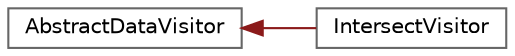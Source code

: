 digraph "Graphical Class Hierarchy"
{
 // LATEX_PDF_SIZE
  bgcolor="transparent";
  edge [fontname=Helvetica,fontsize=10,labelfontname=Helvetica,labelfontsize=10];
  node [fontname=Helvetica,fontsize=10,shape=box,height=0.2,width=0.4];
  rankdir="LR";
  Node0 [id="Node000000",label="AbstractDataVisitor",height=0.2,width=0.4,color="grey40", fillcolor="white", style="filled",URL="$classAbstractDataVisitor.html",tooltip=" "];
  Node0 -> Node1 [id="edge1_Node000000_Node000001",dir="back",color="firebrick4",style="solid",tooltip=" "];
  Node1 [id="Node000001",label="IntersectVisitor",height=0.2,width=0.4,color="grey40", fillcolor="white", style="filled",URL="$classIntersectVisitor.html",tooltip=" "];
}
